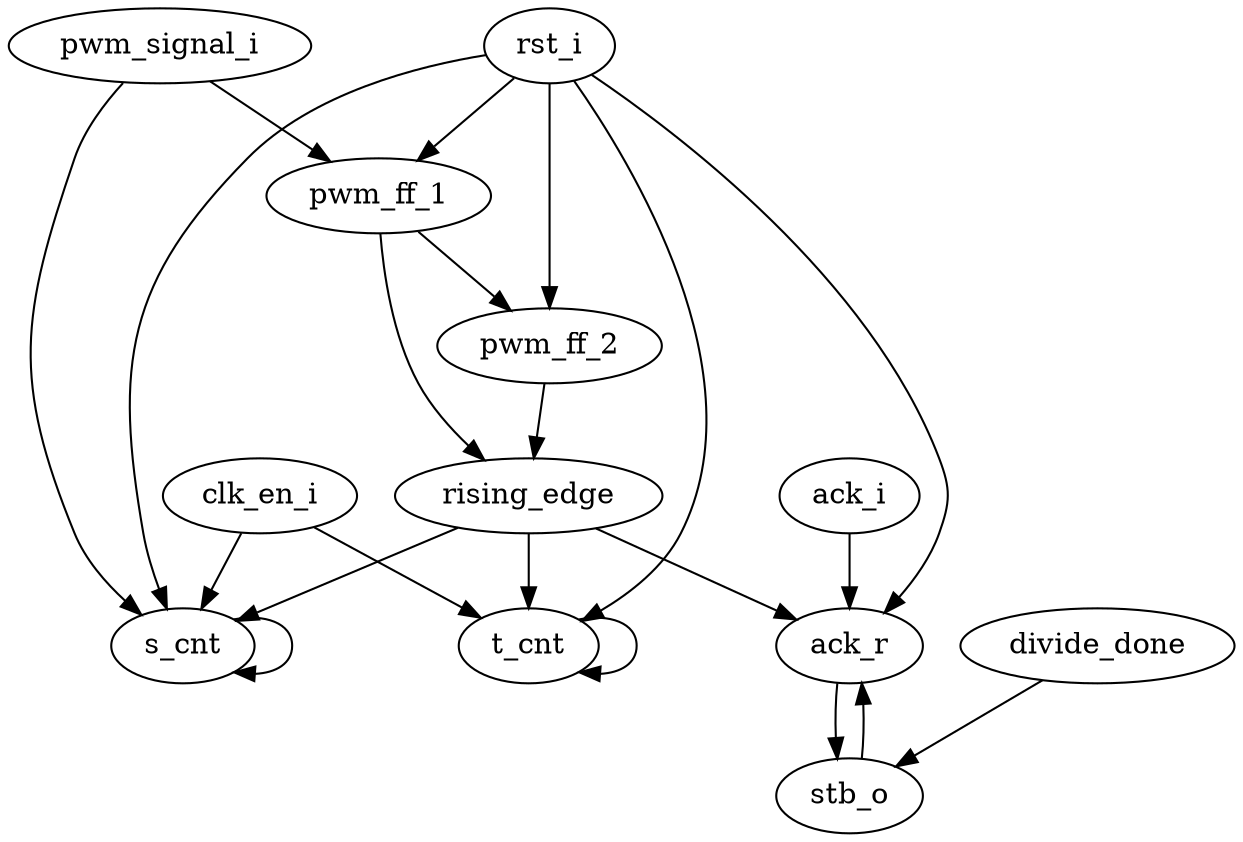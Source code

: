 digraph "" {
	t_cnt -> t_cnt	 [weight=1.0];
	s_cnt -> s_cnt	 [weight=1.0];
	rst_i -> t_cnt	 [weight=2.0];
	rst_i -> s_cnt	 [weight=2.0];
	rst_i -> pwm_ff_2	 [weight=2.0];
	rst_i -> ack_r	 [weight=2.0];
	rst_i -> pwm_ff_1	 [weight=2.0];
	pwm_ff_2 -> rising_edge	 [weight=1.0];
	ack_r -> stb_o	 [weight=1.0];
	pwm_ff_1 -> pwm_ff_2	 [weight=1.0];
	pwm_ff_1 -> rising_edge	 [weight=1.0];
	clk_en_i -> t_cnt	 [weight=1.0];
	clk_en_i -> s_cnt	 [weight=1.0];
	ack_i -> ack_r	 [weight=1.0];
	pwm_signal_i -> s_cnt	 [weight=1.0];
	pwm_signal_i -> pwm_ff_1	 [weight=1.0];
	rising_edge -> t_cnt	 [weight=2.0];
	rising_edge -> s_cnt	 [weight=2.0];
	rising_edge -> ack_r	 [weight=2.0];
	stb_o -> ack_r	 [weight=3.0];
	divide_done -> stb_o	 [weight=1.0];
}
